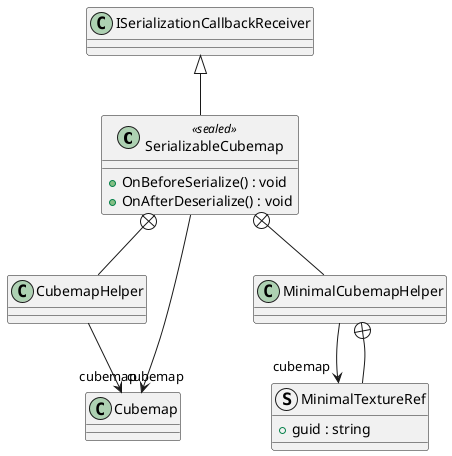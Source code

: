 @startuml
class SerializableCubemap <<sealed>> {
    + OnBeforeSerialize() : void
    + OnAfterDeserialize() : void
}
class CubemapHelper {
}
class MinimalCubemapHelper {
}
struct MinimalTextureRef {
    + guid : string
}
ISerializationCallbackReceiver <|-- SerializableCubemap
SerializableCubemap --> "cubemap" Cubemap
SerializableCubemap +-- CubemapHelper
CubemapHelper --> "cubemap" Cubemap
SerializableCubemap +-- MinimalCubemapHelper
MinimalCubemapHelper --> "cubemap" MinimalTextureRef
MinimalCubemapHelper +-- MinimalTextureRef
@enduml
